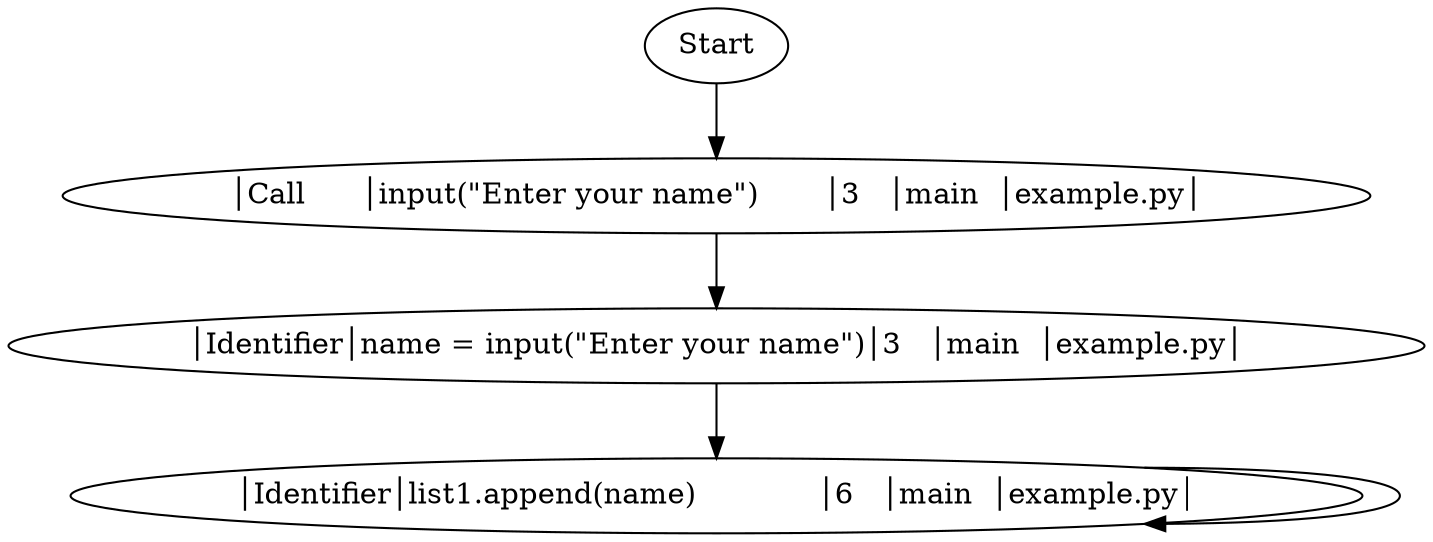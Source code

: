 digraph flowGraph {
	Start [shape=ellipse];
	Start -> "│Call      │input(\"Enter your name\")       │3   │main  │example.py│";
	"│Call      │input(\"Enter your name\")       │3   │main  │example.py│" -> "│Identifier│name = input(\"Enter your name\")│3   │main  │example.py│";
	"│Identifier│name = input(\"Enter your name\")│3   │main  │example.py│" -> "│Identifier│list1.append(name)             │6   │main  │example.py│";
	"│Identifier│list1.append(name)             │6   │main  │example.py│" -> "│Identifier│list1.append(name)             │6   │main  │example.py│";
}
